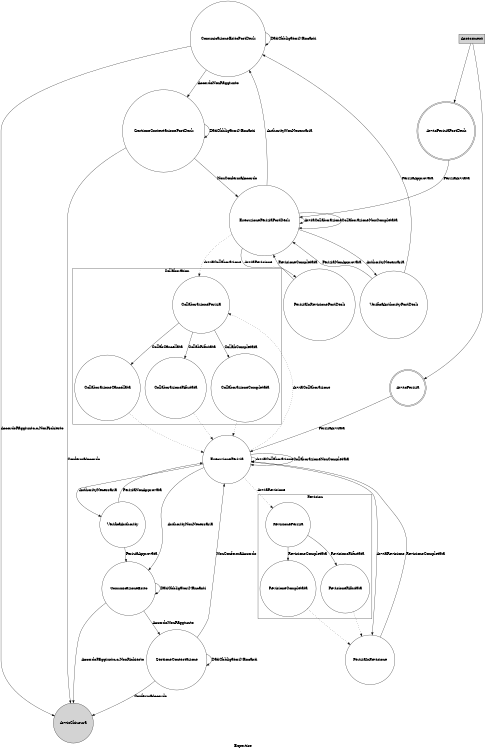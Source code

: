 digraph finite_state_machine {
    rankdir=TB;
    size="8,5"
    label="Expertise"
    node [shape = doublecircle]; AvvioPerizia AvvioPeriziaPostDesk;
    node [shape = circle];

    subgraph Assessment {
        node [style =  filled shape = box]
	    label = "Assessment";
		color=green
        Assessment    
    }


    subgraph Collaboration {
        cluster=true;
	    label = "Collaboration";
        CollaborazionePerizia
        CollaborazioneRifiutata
        CollaborazioneCompletata
        CollaborazioneCancellata
   }


    subgraph Revision {
        cluster=true;
	    label = "Revision";
        RevisionePerizia          
        RevisioneRifiutata        
        RevisioneCompletata       
   }

        Assessment                 -> AvvioPerizia
        AvvioPerizia               -> EsecuzionePerizia           [ label = "PeriziaAvviata"]   ;
        EsecuzionePerizia          -> EsecuzionePerizia           [ label = "AvviaCollaborazione" ]    ;
         
        EsecuzionePerizia          -> PeriziaInRevisione          [ label = "AvviaRevisione" ]    ;

        EsecuzionePerizia          -> CollaborazionePerizia       [ label =  "AvviaCollaborazione" style ="dotted"]    ;
        CollaborazionePerizia      -> CollaborazioneRifiutata     [ label = "CollabRifiutata"  ] ;
        CollaborazionePerizia      -> CollaborazioneCancellata    [ label = "CollabCancellata" ] ;
        CollaborazionePerizia      -> CollaborazioneCompletata    [ label = "CollabCompletata" ] ;
 
        CollaborazioneRifiutata     -> EsecuzionePerizia  [ style = "dotted"]  
        CollaborazioneCancellata    -> EsecuzionePerizia  [ style = "dotted"]
        CollaborazioneCompletata    -> EsecuzionePerizia  [ style = "dotted"]

        EsecuzionePerizia          -> RevisionePerizia            [ label = "AvviaRevisione" style ="dotted"]    ;
        RevisionePerizia           -> RevisioneRifiutata          [ label = "RevisioneRifiutata"  ] ;
        RevisionePerizia           -> RevisioneCompletata         [ label = "RevisioneCompletata" ] ;
 
        RevisioneRifiutata         -> PeriziaInRevisione  [ style = "dotted" ] ;
        RevisioneCompletata        -> PeriziaInRevisione  [ style = "dotted" ] ;

        PeriziaInRevisione         -> EsecuzionePerizia   [label = "RevisioneCompletata"]

        EsecuzionePerizia          -> EsecuzionePerizia           [ label = "CollaborazioneNonCompletata"]  ;
        EsecuzionePerizia          -> VerificaAuthority           [ label = "AuthorityNecessaria"]  ;
        EsecuzionePerizia          -> ComunicazioneEsito          [ label = "AuthorityNonNecessaria"]  ;

        VerificaAuthority          -> ComunicazioneEsito          [ label = "PeriziaApprovata"];
        VerificaAuthority          -> EsecuzionePerizia           [ label = "PeriziaNonApprovata"] ;

        ComunicazioneEsito          -> GestioneContestazione       [ label = "AccordoNonRaggiunto"] ;
        GestioneContestazione       -> EsecuzionePerizia           [ label = "NonConfermaAccordo"] ;

        subgraph Closing {
         node [style =  filled ]   
	     label = "Closing";
         color=green
         AvvioChiusura
        }

        ComunicazioneEsito          -> AvvioChiusura                [ label = "AccordoRaggiunto-o-NonRichiesto"] ;
        ComunicazioneEsito          -> ComunicazioneEsito           [ label = "DatiObbligatoriMancanti"] ;
        
        GestioneContestazione       -> AvvioChiusura                [ label = "ConfermaAccordo"] ;
        GestioneContestazione       -> GestioneContestazione        [ label = "DatiObbligatoriMancanti"] ;


        Assessment                         -> AvvioPeriziaPostDesk
        AvvioPeriziaPostDesk               -> EsecuzionePeriziaPostDesk     [ label = "PeriziaAvviata"]   ;
        EsecuzionePeriziaPostDesk          -> EsecuzionePeriziaPostDesk     [ label = "AvviaCollaborazione" ]    ;
        EsecuzionePeriziaPostDesk          -> PeriziaInRevisionePostDesk    [ label = "AvviaRevisione" ]    ;
        EsecuzionePeriziaPostDesk          -> EsecuzionePeriziaPostDesk     [ label = "CollaborazioneNonCompletata"]  ;
        EsecuzionePeriziaPostDesk          -> VerificaAuthorityPostDesk     [ label = "AuthorityNecessaria"]  ;
        EsecuzionePeriziaPostDesk          -> ComunicazioneEsitoPostDesk    [ label = "AuthorityNonNecessaria"]  ;
        VerificaAuthorityPostDesk          -> ComunicazioneEsitoPostDesk    [ label = "PeriziaApprovata"];
        VerificaAuthorityPostDesk          -> EsecuzionePeriziaPostDesk     [ label = "PeriziaNonApprovata"] ;
        ComunicazioneEsitoPostDesk         -> GestioneContestazionePostDesk [ label = "AccordoNonRaggiunto"] ;
        GestioneContestazionePostDesk      -> EsecuzionePeriziaPostDesk     [ label = "NonConfermaAccordo"] ;
        ComunicazioneEsitoPostDesk         -> AvvioChiusura                 [ label = "AccordoRaggiunto-o-NonRichiesto"] ;
        GestioneContestazionePostDesk      -> AvvioChiusura                 [ label = "ConfermaAccordo"] ;

        EsecuzionePeriziaPostDesk          -> CollaborazionePerizia         [ label =  "AvviaCollaborazione" style ="dotted"]    ;
        PeriziaInRevisionePostDesk         -> EsecuzionePeriziaPostDesk     [label = "RevisioneCompletata"] ;
        ComunicazioneEsitoPostDesk          -> ComunicazioneEsitoPostDesk           [ label = "DatiObbligatoriMancanti"] ;
        GestioneContestazionePostDesk       -> GestioneContestazionePostDesk        [ label = "DatiObbligatoriMancanti"] ;

}